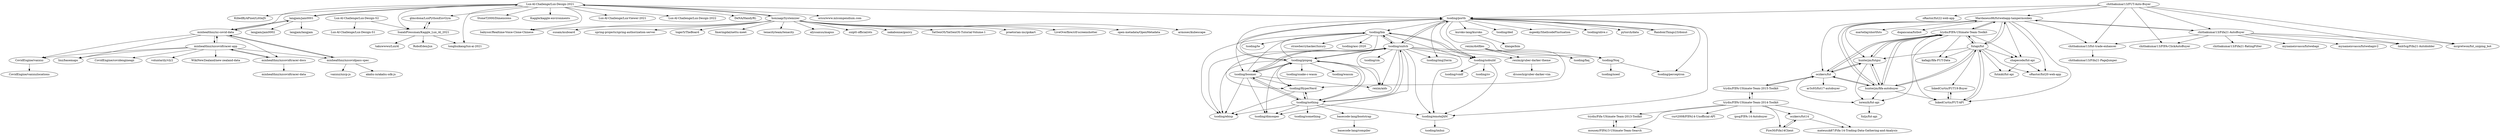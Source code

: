 digraph G {
"Lux-AI-Challenge/Lux-Design-2021" -> "langjam/jam0001"
"Lux-AI-Challenge/Lux-Design-2021" -> "glmcdona/LuxPythonEnvGym"
"Lux-AI-Challenge/Lux-Design-2021" -> "IsaiahPressman/Kaggle_Lux_AI_2021"
"Lux-AI-Challenge/Lux-Design-2021" -> "minhealthnz/nz-covid-data"
"Lux-AI-Challenge/Lux-Design-2021" -> "StoneT2000/Dimensions"
"Lux-AI-Challenge/Lux-Design-2021" -> "Kaggle/kaggle-environments" ["e"=1]
"Lux-AI-Challenge/Lux-Design-2021" -> "babysor/Realtime-Voice-Clone-Chinese" ["e"=1]
"Lux-AI-Challenge/Lux-Design-2021" -> "Lux-AI-Challenge/Lux-Viewer-2021"
"Lux-AI-Challenge/Lux-Design-2021" -> "tonghuikang/lux-ai-2021"
"Lux-AI-Challenge/Lux-Design-2021" -> "Lux-AI-Challenge/Lux-Design-2022"
"Lux-AI-Challenge/Lux-Design-2021" -> "DeNA/HandyRL" ["e"=1]
"Lux-AI-Challenge/Lux-Design-2021" -> "honzaap/Systemizer"
"Lux-AI-Challenge/Lux-Design-2021" -> "tsoding/porth"
"Lux-AI-Challenge/Lux-Design-2021" -> "orico/www.mlcompendium.com" ["e"=1]
"Lux-AI-Challenge/Lux-Design-2021" -> "KilledByAPixel/LittleJS" ["e"=1]
"RandomThings23/donut" -> "tsoding/porth"
"trydis/FIFA-Ultimate-Team-Toolkit" -> "futapi/fut"
"trydis/FIFA-Ultimate-Team-Toolkit" -> "hunterjm/futgui"
"trydis/FIFA-Ultimate-Team-Toolkit" -> "oczkers/fut"
"trydis/FIFA-Ultimate-Team-Toolkit" -> "hunterjm/fifa-autobuyer"
"trydis/FIFA-Ultimate-Team-Toolkit" -> "InkedCurtis/FUT-API"
"trydis/FIFA-Ultimate-Team-Toolkit" -> "Mardaneus86/futwebapp-tampermonkey"
"trydis/FIFA-Ultimate-Team-Toolkit" -> "shapecode/fut-api"
"trydis/FIFA-Ultimate-Team-Toolkit" -> "lorenzh/fut-api"
"trydis/FIFA-Ultimate-Team-Toolkit" -> "kafagy/fifa-FUT-Data"
"langjam/jam0001" -> "minhealthnz/nz-covid-data"
"langjam/jam0001" -> "Lux-AI-Challenge/Lux-Design-2021"
"langjam/jam0001" -> "langjam/langjam" ["e"=1]
"langjam/jam0001" -> "langjam/jam0002" ["e"=1]
"tsoding/bm" -> "tsoding/ebisp"
"tsoding/bm" -> "rexim/aids"
"tsoding/bm" -> "tsoding/nobuild"
"tsoding/bm" -> "strawberryhacker/luxury"
"tsoding/bm" -> "tsoding/emoteJAM"
"tsoding/bm" -> "tsoding/aoc-2020"
"tsoding/bm" -> "tsoding/te"
"tsoding/bm" -> "tsoding/snitch"
"tsoding/porth" -> "tsoding/Noq"
"tsoding/porth" -> "tsoding/bm"
"tsoding/porth" -> "tsoding/snitch"
"tsoding/porth" -> "tsoding/pinpog"
"tsoding/porth" -> "tsoding/boomer"
"tsoding/porth" -> "kuroko-lang/kuroko"
"tsoding/porth" -> "tsoding/ded" ["e"=1]
"tsoding/porth" -> "mgeeky/ShellcodeFluctuation" ["e"=1]
"tsoding/porth" -> "RandomThings23/donut"
"tsoding/porth" -> "tsoding/nobuild"
"tsoding/porth" -> "tsoding/emoteJAM"
"tsoding/porth" -> "tsoding/olive.c" ["e"=1]
"tsoding/porth" -> "pytorch/data" ["e"=1]
"tsoding/porth" -> "tsoding/img2term" ["e"=1]
"tsoding/porth" -> "tsoding/perceptron"
"tsoding/pinpog" -> "tsoding/nothing"
"tsoding/pinpog" -> "tsoding/HyperNerd"
"tsoding/pinpog" -> "tsoding/snitch"
"tsoding/pinpog" -> "tsoding/boomer"
"tsoding/pinpog" -> "rexim/aids"
"tsoding/pinpog" -> "tsoding/porth"
"tsoding/pinpog" -> "tsoding/bm"
"tsoding/pinpog" -> "tsoding/dimooper"
"tsoding/pinpog" -> "tsoding/snake-c-wasm"
"tsoding/pinpog" -> "tsoding/wassm"
"tsoding/pinpog" -> "tsoding/ebisp"
"hunterjm/fifa-autobuyer" -> "hunterjm/futgui"
"hunterjm/fifa-autobuyer" -> "oczkers/fut"
"hunterjm/fifa-autobuyer" -> "trydis/FIFA-Ultimate-Team-Toolkit"
"hunterjm/fifa-autobuyer" -> "Mardaneus86/futwebapp-tampermonkey"
"hunterjm/fifa-autobuyer" -> "futapi/fut"
"hunterjm/fifa-autobuyer" -> "lorenzh/fut-api"
"hunterjm/fifa-autobuyer" -> "InkedCurtis/FUT-API"
"hunterjm/futgui" -> "oczkers/fut"
"hunterjm/futgui" -> "hunterjm/fifa-autobuyer"
"hunterjm/futgui" -> "lorenzh/fut-api"
"hunterjm/futgui" -> "trydis/FIFA-Ultimate-Team-Toolkit"
"oczkers/fut" -> "hunterjm/futgui"
"oczkers/fut" -> "hunterjm/fifa-autobuyer"
"oczkers/fut" -> "lorenzh/fut-api"
"oczkers/fut" -> "trydis/FIFA-Ultimate-Team-2015-Toolkit"
"oczkers/fut" -> "ar3s93/fut17-autobuyer"
"oczkers/fut" -> "trydis/FIFA-Ultimate-Team-Toolkit"
"trydis/FIFA-Ultimate-Team-2015-Toolkit" -> "trydis/FIFA-Ultimate-Team-2014-Toolkit"
"trydis/FIFA-Ultimate-Team-2015-Toolkit" -> "oczkers/fut"
"minhealthnz/nzcovidpass-spec" -> "vaxxnz/nzcp-js"
"minhealthnz/nzcovidpass-spec" -> "minhealthnz/nz-covid-data"
"minhealthnz/nzcovidpass-spec" -> "akahu-io/akahu-sdk-js"
"honzaap/Systemizer" -> "praetorian-inc/gokart" ["e"=1]
"honzaap/Systemizer" -> "LiveOverflow/ctf-screenshotter"
"honzaap/Systemizer" -> "open-metadata/OpenMetadata" ["e"=1]
"honzaap/Systemizer" -> "Lux-AI-Challenge/Lux-Design-2021"
"honzaap/Systemizer" -> "armosec/kubescape" ["e"=1]
"honzaap/Systemizer" -> "susam/muboard" ["e"=1]
"honzaap/Systemizer" -> "babysor/Realtime-Voice-Clone-Chinese" ["e"=1]
"honzaap/Systemizer" -> "spring-projects/spring-authorization-server" ["e"=1]
"honzaap/Systemizer" -> "toger5/TheBoard" ["e"=1]
"honzaap/Systemizer" -> "fmeringdal/nettu-meet" ["e"=1]
"honzaap/Systemizer" -> "tenacityteam/tenacity" ["e"=1]
"honzaap/Systemizer" -> "alyssaxuu/mapus" ["e"=1]
"honzaap/Systemizer" -> "sniptt-official/ots" ["e"=1]
"honzaap/Systemizer" -> "nakabonne/gosivy"
"honzaap/Systemizer" -> "YatSenOS/YatSenOS-Tutorial-Volume-1" ["e"=1]
"tsoding/emoteJAM" -> "tsoding/imhui"
"chithakumar13/FUT-Auto-Buyer" -> "chithakumar13/fut-trade-enhancer"
"chithakumar13/FUT-Auto-Buyer" -> "Mardaneus86/futwebapp-tampermonkey"
"chithakumar13/FUT-Auto-Buyer" -> "chithakumar13/Fifa21-AutoBuyer"
"chithakumar13/FUT-Auto-Buyer" -> "chithakumar13/FIFA-ClickAutoBuyer"
"chithakumar13/FUT-Auto-Buyer" -> "oRastor/fut22-web-app"
"chithakumar13/FUT-Auto-Buyer" -> "tmb5cg/Fifa21-Autobidder"
"chithakumar13/FUT-Auto-Buyer" -> "tsoding/porth"
"chithakumar13/FUT-Auto-Buyer" -> "mrgretwon/fut_sniping_bot"
"Lux-AI-Challenge/Lux-Design-S2" -> "IsaiahPressman/Kaggle_Lux_AI_2021"
"Lux-AI-Challenge/Lux-Design-S2" -> "Lux-AI-Challenge/Lux-Design-S1"
"kuroko-lang/kuroko" -> "klange/bim" ["e"=1]
"IsaiahPressman/Kaggle_Lux_AI_2021" -> "glmcdona/LuxPythonEnvGym"
"IsaiahPressman/Kaggle_Lux_AI_2021" -> "tonghuikang/lux-ai-2021"
"IsaiahPressman/Kaggle_Lux_AI_2021" -> "takuwwwo/LuxAI"
"IsaiahPressman/Kaggle_Lux_AI_2021" -> "RoboEden/jux"
"minhealthnz/nzcovidtracer-app" -> "minhealthnz/nzcovidtracer-docs"
"minhealthnz/nzcovidtracer-app" -> "minhealthnz/nz-covid-data"
"minhealthnz/nzcovidtracer-app" -> "minhealthnz/nzcovidpass-spec"
"minhealthnz/nzcovidtracer-app" -> "CovidEngine/vaxxnz"
"minhealthnz/nzcovidtracer-app" -> "voluntarily/vly2"
"minhealthnz/nzcovidtracer-app" -> "WikiNewZealand/new-zealand-data"
"minhealthnz/nzcovidtracer-app" -> "linz/basemaps"
"minhealthnz/nzcovidtracer-app" -> "CovidEngine/covidengineapi"
"tsoding/snitch" -> "tsoding/nothing"
"tsoding/snitch" -> "tsoding/bm"
"tsoding/snitch" -> "tsoding/emoteJAM"
"tsoding/snitch" -> "tsoding/cm"
"tsoding/snitch" -> "tsoding/HyperNerd"
"tsoding/snitch" -> "tsoding/ebisp"
"tsoding/snitch" -> "rexim/aids"
"tsoding/snitch" -> "tsoding/boomer"
"tsoding/snitch" -> "tsoding/pinpog"
"tsoding/snitch" -> "tsoding/porth"
"tsoding/snitch" -> "tsoding/Noq"
"tsoding/snitch" -> "rexim/gruber-darker-theme"
"tsoding/snitch" -> "tsoding/nobuild"
"tsoding/snitch" -> "tsoding/img2term" ["e"=1]
"tsoding/snitch" -> "tsoding/dimooper"
"shapecode/fut-api" -> "oRastor/fut20-web-app"
"shapecode/fut-api" -> "futmkt/fut-api"
"minhealthnz/nzcovidtracer-docs" -> "minhealthnz/nzcovidtracer-app"
"minhealthnz/nzcovidtracer-docs" -> "minhealthnz/nzcovidtracer-data"
"tsoding/nothing" -> "tsoding/HyperNerd"
"tsoding/nothing" -> "tsoding/snitch"
"tsoding/nothing" -> "tsoding/pinpog"
"tsoding/nothing" -> "tsoding/something"
"tsoding/nothing" -> "tsoding/boomer"
"tsoding/nothing" -> "tsoding/emoteJAM"
"tsoding/nothing" -> "tsoding/dimooper"
"tsoding/nothing" -> "basecode-lang/bootstrap"
"tsoding/nothing" -> "tsoding/ebisp"
"tsoding/HyperNerd" -> "tsoding/nothing"
"tsoding/HyperNerd" -> "tsoding/ebisp"
"chithakumar13/Fifa21-AutoBuyer" -> "chithakumar13/Fifa21-RatingFilter"
"chithakumar13/Fifa21-AutoBuyer" -> "mrgretwon/fut_sniping_bot"
"chithakumar13/Fifa21-AutoBuyer" -> "chithakumar13/fut-trade-enhancer"
"chithakumar13/Fifa21-AutoBuyer" -> "chithakumar13/FIFA-ClickAutoBuyer"
"chithakumar13/Fifa21-AutoBuyer" -> "Mardaneus86/futwebapp-tampermonkey"
"chithakumar13/Fifa21-AutoBuyer" -> "tmb5cg/Fifa21-Autobidder"
"chithakumar13/Fifa21-AutoBuyer" -> "mynameisvasco/futwebapi"
"chithakumar13/Fifa21-AutoBuyer" -> "mynameisvasco/futwebapiv2"
"trydis/FIFA-Ultimate-Team-2014-Toolkit" -> "trydis/FIFA-Ultimate-Team-2015-Toolkit"
"trydis/FIFA-Ultimate-Team-2014-Toolkit" -> "oczkers/fut14"
"trydis/FIFA-Ultimate-Team-2014-Toolkit" -> "trydis/Fifa-Ultimate-Team-2013-Toolkit"
"trydis/FIFA-Ultimate-Team-2014-Toolkit" -> "curt2008/FIFA14-Unofficial-API"
"trydis/FIFA-Ultimate-Team-2014-Toolkit" -> "ipsq/FIFA-14-Autobuyer"
"trydis/FIFA-Ultimate-Team-2014-Toolkit" -> "Fire30/Fifa14Client"
"trydis/FIFA-Ultimate-Team-2014-Toolkit" -> "mousey/FIFA13-Ultimate-Team-Search"
"trydis/FIFA-Ultimate-Team-2014-Toolkit" -> "mateuszk87/Fifa-14-Trading-Data-Gathering-and-Analysis"
"Fire30/Fifa14Client" -> "oczkers/fut14"
"basecode-lang/bootstrap" -> "basecode-lang/compiler"
"rexim/dotfiles" -> "rexim/gruber-darker-theme"
"rexim/dotfiles" -> "tsoding/HyperNerd"
"rexim/dotfiles" -> "tsoding/faq"
"tsoding/nobuild" -> "tsoding/bm"
"tsoding/nobuild" -> "tsoding/voidf"
"tsoding/nobuild" -> "tsoding/emoteJAM"
"tsoding/nobuild" -> "tsoding/sv" ["e"=1]
"rexim/gruber-darker-theme" -> "drsooch/gruber-darker-vim"
"tsoding/Noq" -> "tsoding/noed" ["e"=1]
"tsoding/Noq" -> "tsoding/perceptron"
"futapi/fut" -> "InkedCurtis/FUT-API"
"futapi/fut" -> "trydis/FIFA-Ultimate-Team-Toolkit"
"futapi/fut" -> "shapecode/fut-api"
"futapi/fut" -> "Mardaneus86/futwebapp-tampermonkey"
"futapi/fut" -> "hunterjm/fifa-autobuyer"
"futapi/fut" -> "futmkt/fut-api"
"futapi/fut" -> "oRastor/fut20-web-app"
"futapi/fut" -> "hunterjm/futgui"
"futapi/fut" -> "kafagy/fifa-FUT-Data"
"futapi/fut" -> "InkedCurtis/FUT19-Buyer"
"Mardaneus86/futwebapp-tampermonkey" -> "futapi/fut"
"Mardaneus86/futwebapp-tampermonkey" -> "hunterjm/fifa-autobuyer"
"Mardaneus86/futwebapp-tampermonkey" -> "martellaj/shortfuts"
"Mardaneus86/futwebapp-tampermonkey" -> "dogancana/futbot"
"Mardaneus86/futwebapp-tampermonkey" -> "InkedCurtis/FUT-API"
"Mardaneus86/futwebapp-tampermonkey" -> "hunterjm/futgui"
"Mardaneus86/futwebapp-tampermonkey" -> "shapecode/fut-api"
"Mardaneus86/futwebapp-tampermonkey" -> "oRastor/fut20-web-app"
"Mardaneus86/futwebapp-tampermonkey" -> "chithakumar13/Fifa21-AutoBuyer"
"Mardaneus86/futwebapp-tampermonkey" -> "trydis/FIFA-Ultimate-Team-Toolkit"
"Mardaneus86/futwebapp-tampermonkey" -> "oczkers/fut"
"Mardaneus86/futwebapp-tampermonkey" -> "chithakumar13/fut-trade-enhancer"
"InkedCurtis/FUT-API" -> "futapi/fut"
"InkedCurtis/FUT-API" -> "InkedCurtis/FUT19-Buyer"
"lorenzh/fut-api" -> "futjs/fut-api"
"tsoding/boomer" -> "rexim/aids"
"tsoding/boomer" -> "tsoding/nothing"
"tsoding/boomer" -> "tsoding/ebisp"
"tsoding/boomer" -> "tsoding/bm"
"tsoding/boomer" -> "tsoding/HyperNerd"
"tsoding/boomer" -> "tsoding/dimooper"
"tsoding/boomer" -> "tsoding/snitch"
"tsoding/boomer" -> "tsoding/pinpog"
"minhealthnz/nz-covid-data" -> "minhealthnz/nzcovidtracer-app"
"minhealthnz/nz-covid-data" -> "langjam/jam0001"
"minhealthnz/nz-covid-data" -> "minhealthnz/nzcovidpass-spec"
"minhealthnz/nz-covid-data" -> "minhealthnz/nzcovidtracer-docs"
"minhealthnz/nz-covid-data" -> "CovidEngine/vaxxnz"
"minhealthnz/nz-covid-data" -> "linz/basemaps"
"glmcdona/LuxPythonEnvGym" -> "IsaiahPressman/Kaggle_Lux_AI_2021"
"oczkers/fut14" -> "Fire30/Fifa14Client"
"oczkers/fut14" -> "mateuszk87/Fifa-14-Trading-Data-Gathering-and-Analysis"
"chithakumar13/fut-trade-enhancer" -> "chithakumar13/Fifa21-PageJumper"
"InkedCurtis/FUT19-Buyer" -> "InkedCurtis/FUT-API"
"CovidEngine/vaxxnz" -> "CovidEngine/vaxxnzlocations"
"mousey/FIFA13-Ultimate-Team-Search" -> "trydis/Fifa-Ultimate-Team-2013-Toolkit"
"trydis/Fifa-Ultimate-Team-2013-Toolkit" -> "mousey/FIFA13-Ultimate-Team-Search"
"Lux-AI-Challenge/Lux-Design-2021" ["l"="-12.391,24.497"]
"langjam/jam0001" ["l"="-12.427,24.473"]
"glmcdona/LuxPythonEnvGym" ["l"="-12.36,24.512"]
"IsaiahPressman/Kaggle_Lux_AI_2021" ["l"="-12.341,24.503"]
"minhealthnz/nz-covid-data" ["l"="-12.452,24.446"]
"StoneT2000/Dimensions" ["l"="-12.393,24.471"]
"Kaggle/kaggle-environments" ["l"="25.823,31.985"]
"babysor/Realtime-Voice-Clone-Chinese" ["l"="6.751,17.312"]
"Lux-AI-Challenge/Lux-Viewer-2021" ["l"="-12.393,24.523"]
"tonghuikang/lux-ai-2021" ["l"="-12.361,24.494"]
"Lux-AI-Challenge/Lux-Design-2022" ["l"="-12.421,24.513"]
"DeNA/HandyRL" ["l"="25.762,31.948"]
"honzaap/Systemizer" ["l"="-12.356,24.449"]
"tsoding/porth" ["l"="-12.389,24.639"]
"orico/www.mlcompendium.com" ["l"="23.704,30.351"]
"KilledByAPixel/LittleJS" ["l"="-14.508,26.317"]
"RandomThings23/donut" ["l"="-12.383,24.606"]
"trydis/FIFA-Ultimate-Team-Toolkit" ["l"="-12.191,24.771"]
"futapi/fut" ["l"="-12.203,24.784"]
"hunterjm/futgui" ["l"="-12.175,24.759"]
"oczkers/fut" ["l"="-12.156,24.775"]
"hunterjm/fifa-autobuyer" ["l"="-12.177,24.776"]
"InkedCurtis/FUT-API" ["l"="-12.191,24.795"]
"Mardaneus86/futwebapp-tampermonkey" ["l"="-12.207,24.758"]
"shapecode/fut-api" ["l"="-12.221,24.781"]
"lorenzh/fut-api" ["l"="-12.156,24.756"]
"kafagy/fifa-FUT-Data" ["l"="-12.225,24.798"]
"langjam/langjam" ["l"="-11.937,23.489"]
"langjam/jam0002" ["l"="-11.953,23.453"]
"tsoding/bm" ["l"="-12.407,24.663"]
"tsoding/ebisp" ["l"="-12.449,24.671"]
"rexim/aids" ["l"="-12.427,24.642"]
"tsoding/nobuild" ["l"="-12.393,24.679"]
"strawberryhacker/luxury" ["l"="-12.412,24.628"]
"tsoding/emoteJAM" ["l"="-12.412,24.686"]
"tsoding/aoc-2020" ["l"="-12.368,24.692"]
"tsoding/te" ["l"="-12.377,24.673"]
"tsoding/snitch" ["l"="-12.427,24.66"]
"tsoding/Noq" ["l"="-12.372,24.656"]
"tsoding/pinpog" ["l"="-12.447,24.652"]
"tsoding/boomer" ["l"="-12.435,24.674"]
"kuroko-lang/kuroko" ["l"="-12.337,24.618"]
"tsoding/ded" ["l"="-12.326,25.627"]
"mgeeky/ShellcodeFluctuation" ["l"="-8.82,-44.13"]
"tsoding/olive.c" ["l"="-12.336,25.75"]
"pytorch/data" ["l"="23.396,33.65"]
"tsoding/img2term" ["l"="-12.333,25.65"]
"tsoding/perceptron" ["l"="-12.357,24.64"]
"tsoding/nothing" ["l"="-12.447,24.691"]
"tsoding/HyperNerd" ["l"="-12.467,24.683"]
"tsoding/dimooper" ["l"="-12.464,24.665"]
"tsoding/snake-c-wasm" ["l"="-12.472,24.623"]
"tsoding/wassm" ["l"="-12.492,24.637"]
"trydis/FIFA-Ultimate-Team-2015-Toolkit" ["l"="-12.116,24.787"]
"ar3s93/fut17-autobuyer" ["l"="-12.139,24.789"]
"trydis/FIFA-Ultimate-Team-2014-Toolkit" ["l"="-12.082,24.798"]
"minhealthnz/nzcovidpass-spec" ["l"="-12.486,24.45"]
"vaxxnz/nzcp-js" ["l"="-12.515,24.451"]
"akahu-io/akahu-sdk-js" ["l"="-12.502,24.466"]
"praetorian-inc/gokart" ["l"="-13.473,1.505"]
"LiveOverflow/ctf-screenshotter" ["l"="-12.354,24.407"]
"open-metadata/OpenMetadata" ["l"="13.803,23.733"]
"armosec/kubescape" ["l"="-10.476,0.324"]
"susam/muboard" ["l"="6.955,17.162"]
"spring-projects/spring-authorization-server" ["l"="9.519,21.111"]
"toger5/TheBoard" ["l"="-25.503,-22.123"]
"fmeringdal/nettu-meet" ["l"="-11.893,23.824"]
"tenacityteam/tenacity" ["l"="-9.267,-20.66"]
"alyssaxuu/mapus" ["l"="32.447,-26.129"]
"sniptt-official/ots" ["l"="-9.345,-18.727"]
"nakabonne/gosivy" ["l"="-12.312,24.421"]
"YatSenOS/YatSenOS-Tutorial-Volume-1" ["l"="27.347,29.932"]
"tsoding/imhui" ["l"="-12.408,24.716"]
"chithakumar13/FUT-Auto-Buyer" ["l"="-12.273,24.709"]
"chithakumar13/fut-trade-enhancer" ["l"="-12.245,24.739"]
"chithakumar13/Fifa21-AutoBuyer" ["l"="-12.23,24.722"]
"chithakumar13/FIFA-ClickAutoBuyer" ["l"="-12.25,24.711"]
"oRastor/fut22-web-app" ["l"="-12.296,24.719"]
"tmb5cg/Fifa21-Autobidder" ["l"="-12.247,24.697"]
"mrgretwon/fut_sniping_bot" ["l"="-12.26,24.726"]
"Lux-AI-Challenge/Lux-Design-S2" ["l"="-12.294,24.501"]
"Lux-AI-Challenge/Lux-Design-S1" ["l"="-12.27,24.499"]
"klange/bim" ["l"="-10.701,-18.624"]
"takuwwwo/LuxAI" ["l"="-12.326,24.517"]
"RoboEden/jux" ["l"="-12.324,24.494"]
"minhealthnz/nzcovidtracer-app" ["l"="-12.482,24.417"]
"minhealthnz/nzcovidtracer-docs" ["l"="-12.46,24.408"]
"CovidEngine/vaxxnz" ["l"="-12.445,24.419"]
"voluntarily/vly2" ["l"="-12.491,24.38"]
"WikiNewZealand/new-zealand-data" ["l"="-12.52,24.4"]
"linz/basemaps" ["l"="-12.471,24.435"]
"CovidEngine/covidengineapi" ["l"="-12.503,24.416"]
"tsoding/cm" ["l"="-12.444,24.62"]
"rexim/gruber-darker-theme" ["l"="-12.499,24.675"]
"oRastor/fut20-web-app" ["l"="-12.226,24.769"]
"futmkt/fut-api" ["l"="-12.213,24.803"]
"minhealthnz/nzcovidtracer-data" ["l"="-12.455,24.389"]
"tsoding/something" ["l"="-12.471,24.72"]
"basecode-lang/bootstrap" ["l"="-12.449,24.726"]
"chithakumar13/Fifa21-RatingFilter" ["l"="-12.214,24.707"]
"mynameisvasco/futwebapi" ["l"="-12.221,24.697"]
"mynameisvasco/futwebapiv2" ["l"="-12.206,24.715"]
"oczkers/fut14" ["l"="-12.051,24.795"]
"trydis/Fifa-Ultimate-Team-2013-Toolkit" ["l"="-12.072,24.822"]
"curt2008/FIFA14-Unofficial-API" ["l"="-12.059,24.813"]
"ipsq/FIFA-14-Autobuyer" ["l"="-12.078,24.778"]
"Fire30/Fifa14Client" ["l"="-12.06,24.784"]
"mousey/FIFA13-Ultimate-Team-Search" ["l"="-12.088,24.821"]
"mateuszk87/Fifa-14-Trading-Data-Gathering-and-Analysis" ["l"="-12.063,24.801"]
"basecode-lang/compiler" ["l"="-12.451,24.747"]
"rexim/dotfiles" ["l"="-12.515,24.701"]
"tsoding/faq" ["l"="-12.542,24.719"]
"tsoding/voidf" ["l"="-12.384,24.705"]
"tsoding/sv" ["l"="-12.336,25.664"]
"drsooch/gruber-darker-vim" ["l"="-12.528,24.671"]
"tsoding/noed" ["l"="-12.33,25.581"]
"InkedCurtis/FUT19-Buyer" ["l"="-12.194,24.813"]
"martellaj/shortfuts" ["l"="-12.193,24.736"]
"dogancana/futbot" ["l"="-12.177,24.79"]
"futjs/fut-api" ["l"="-12.138,24.743"]
"chithakumar13/Fifa21-PageJumper" ["l"="-12.26,24.754"]
"CovidEngine/vaxxnzlocations" ["l"="-12.432,24.402"]
}